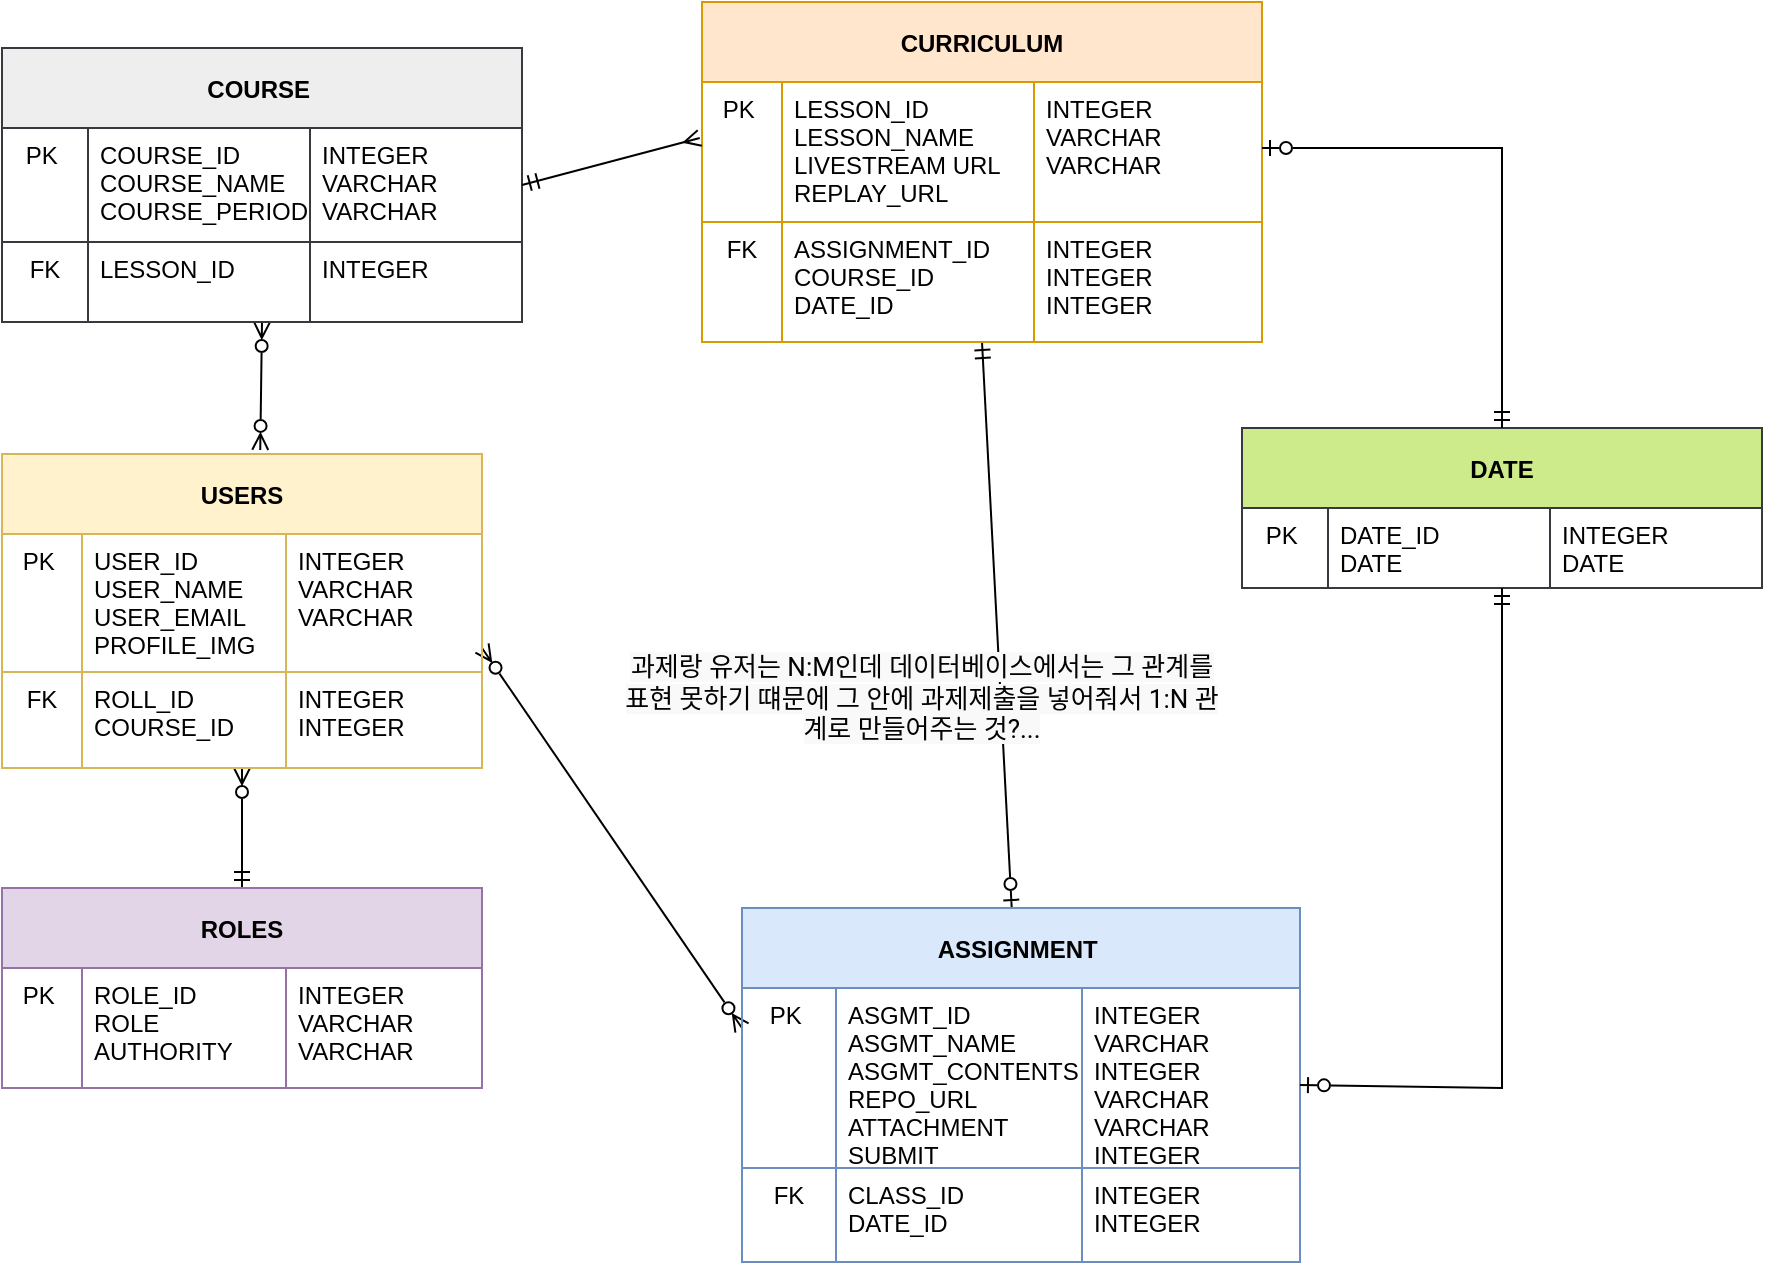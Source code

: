 <mxfile version="20.2.6" type="device"><diagram id="R2lEEEUBdFMjLlhIrx00" name="Page-1"><mxGraphModel dx="1764" dy="995" grid="1" gridSize="10" guides="1" tooltips="1" connect="1" arrows="1" fold="1" page="1" pageScale="1" pageWidth="1100" pageHeight="850" math="0" shadow="0" extFonts="Permanent Marker^https://fonts.googleapis.com/css?family=Permanent+Marker"><root><mxCell id="0"/><mxCell id="1" parent="0"/><mxCell id="WN3hn1zlduRSiTncXsH_-110" value="" style="rounded=0;orthogonalLoop=1;jettySize=auto;html=1;endArrow=ERzeroToMany;endFill=0;startArrow=ERmandOne;startFill=0;exitX=0.5;exitY=0;exitDx=0;exitDy=0;entryX=0.5;entryY=1;entryDx=0;entryDy=0;" parent="1" source="WN3hn1zlduRSiTncXsH_-90" target="WN3hn1zlduRSiTncXsH_-51" edge="1"><mxGeometry relative="1" as="geometry"><mxPoint x="-861" y="833" as="sourcePoint"/><mxPoint x="-871" y="633" as="targetPoint"/></mxGeometry></mxCell><mxCell id="WN3hn1zlduRSiTncXsH_-132" value="" style="edgeStyle=none;rounded=0;orthogonalLoop=1;jettySize=auto;html=1;startArrow=ERzeroToMany;startFill=0;endArrow=ERzeroToMany;endFill=0;entryX=0.5;entryY=1;entryDx=0;entryDy=0;exitX=0.538;exitY=-0.013;exitDx=0;exitDy=0;exitPerimeter=0;" parent="1" source="WN3hn1zlduRSiTncXsH_-51" target="WN3hn1zlduRSiTncXsH_-135" edge="1"><mxGeometry relative="1" as="geometry"><mxPoint x="-850" y="523" as="sourcePoint"/><mxPoint x="-740" y="453" as="targetPoint"/><Array as="points"/></mxGeometry></mxCell><mxCell id="WN3hn1zlduRSiTncXsH_-146" style="edgeStyle=none;rounded=0;orthogonalLoop=1;jettySize=auto;html=1;startArrow=ERzeroToMany;startFill=0;endArrow=ERzeroToMany;endFill=0;" parent="1" edge="1"><mxGeometry relative="1" as="geometry"><mxPoint x="-740" y="413" as="sourcePoint"/><mxPoint x="-610" y="603" as="targetPoint"/></mxGeometry></mxCell><mxCell id="WN3hn1zlduRSiTncXsH_-51" value="USERS" style="shape=table;childLayout=tableLayout;startSize=40;collapsible=0;recursiveResize=0;expand=0;fontStyle=1;spacingLeft=0;fillColor=#fff2cc;strokeColor=#d6b656;" parent="1" vertex="1"><mxGeometry x="-980" y="316" width="240" height="157" as="geometry"/></mxCell><mxCell id="WN3hn1zlduRSiTncXsH_-52" value="" style="shape=tableRow;horizontal=0;swimlaneHead=0;swimlaneBody=0;top=0;left=0;bottom=0;right=0;dropTarget=0;fontStyle=0;fillColor=none;points=[[0,0.5],[1,0.5]];portConstraint=eastwest;startSize=0;collapsible=0;recursiveResize=0;expand=0;" parent="WN3hn1zlduRSiTncXsH_-51" vertex="1"><mxGeometry y="40" width="240" height="69" as="geometry"/></mxCell><mxCell id="WN3hn1zlduRSiTncXsH_-88" value="PK " style="swimlane;swimlaneHead=0;swimlaneBody=0;fontStyle=0;connectable=0;fillColor=none;startSize=0;collapsible=0;recursiveResize=0;expand=0;verticalAlign=top;align=center;" parent="WN3hn1zlduRSiTncXsH_-52" vertex="1"><mxGeometry width="40" height="69" as="geometry"><mxRectangle width="40" height="69" as="alternateBounds"/></mxGeometry></mxCell><mxCell id="WN3hn1zlduRSiTncXsH_-53" value="USER_ID&#10;USER_NAME&#10;USER_EMAIL&#10;PROFILE_IMG" style="swimlane;swimlaneHead=0;swimlaneBody=0;fontStyle=0;connectable=0;fillColor=none;startSize=0;collapsible=0;recursiveResize=0;expand=0;spacingLeft=4;verticalAlign=top;align=left;" parent="WN3hn1zlduRSiTncXsH_-52" vertex="1"><mxGeometry x="40" width="102" height="69" as="geometry"><mxRectangle width="102" height="69" as="alternateBounds"/></mxGeometry></mxCell><mxCell id="WN3hn1zlduRSiTncXsH_-54" value="INTEGER&#10;VARCHAR&#10;VARCHAR" style="swimlane;swimlaneHead=0;swimlaneBody=0;fontStyle=0;connectable=0;fillColor=none;startSize=0;collapsible=0;recursiveResize=0;expand=0;align=left;verticalAlign=top;spacingLeft=4;" parent="WN3hn1zlduRSiTncXsH_-52" vertex="1"><mxGeometry x="142" width="98" height="69" as="geometry"><mxRectangle width="98" height="69" as="alternateBounds"/></mxGeometry></mxCell><mxCell id="WN3hn1zlduRSiTncXsH_-55" value="" style="shape=tableRow;horizontal=0;swimlaneHead=0;swimlaneBody=0;top=0;left=0;bottom=0;right=0;dropTarget=0;fontStyle=0;fillColor=none;points=[[0,0.5],[1,0.5]];portConstraint=eastwest;startSize=0;collapsible=0;recursiveResize=0;expand=0;" parent="WN3hn1zlduRSiTncXsH_-51" vertex="1"><mxGeometry y="109" width="240" height="48" as="geometry"/></mxCell><mxCell id="WN3hn1zlduRSiTncXsH_-89" value="FK" style="swimlane;swimlaneHead=0;swimlaneBody=0;fontStyle=0;connectable=0;fillColor=none;startSize=0;collapsible=0;recursiveResize=0;expand=0;align=center;verticalAlign=top;" parent="WN3hn1zlduRSiTncXsH_-55" vertex="1"><mxGeometry width="40" height="48" as="geometry"><mxRectangle width="40" height="48" as="alternateBounds"/></mxGeometry></mxCell><mxCell id="WN3hn1zlduRSiTncXsH_-56" value="ROLL_ID&#10;COURSE_ID" style="swimlane;swimlaneHead=0;swimlaneBody=0;fontStyle=0;connectable=0;fillColor=none;startSize=0;collapsible=0;recursiveResize=0;expand=0;align=left;verticalAlign=top;spacingLeft=4;" parent="WN3hn1zlduRSiTncXsH_-55" vertex="1"><mxGeometry x="40" width="102" height="48" as="geometry"><mxRectangle width="102" height="48" as="alternateBounds"/></mxGeometry></mxCell><mxCell id="WN3hn1zlduRSiTncXsH_-57" value="INTEGER&#10;INTEGER&#10;" style="swimlane;swimlaneHead=0;swimlaneBody=0;fontStyle=0;connectable=0;fillColor=none;startSize=0;collapsible=0;recursiveResize=0;expand=0;align=left;horizontal=1;verticalAlign=top;spacingLeft=4;" parent="WN3hn1zlduRSiTncXsH_-55" vertex="1"><mxGeometry x="142" width="98" height="48" as="geometry"><mxRectangle width="98" height="48" as="alternateBounds"/></mxGeometry></mxCell><mxCell id="WN3hn1zlduRSiTncXsH_-90" value="ROLES" style="shape=table;childLayout=tableLayout;startSize=40;collapsible=0;recursiveResize=0;expand=0;fontStyle=1;spacingLeft=0;fillColor=#e1d5e7;strokeColor=#9673a6;" parent="1" vertex="1"><mxGeometry x="-980" y="533" width="240" height="100" as="geometry"/></mxCell><mxCell id="WN3hn1zlduRSiTncXsH_-91" value="" style="shape=tableRow;horizontal=0;swimlaneHead=0;swimlaneBody=0;top=0;left=0;bottom=0;right=0;dropTarget=0;fontStyle=0;fillColor=none;points=[[0,0.5],[1,0.5]];portConstraint=eastwest;startSize=0;collapsible=0;recursiveResize=0;expand=0;" parent="WN3hn1zlduRSiTncXsH_-90" vertex="1"><mxGeometry y="40" width="240" height="60" as="geometry"/></mxCell><mxCell id="WN3hn1zlduRSiTncXsH_-92" value="PK " style="swimlane;swimlaneHead=0;swimlaneBody=0;fontStyle=0;connectable=0;fillColor=none;startSize=0;collapsible=0;recursiveResize=0;expand=0;verticalAlign=top;align=center;" parent="WN3hn1zlduRSiTncXsH_-91" vertex="1"><mxGeometry width="40" height="60" as="geometry"><mxRectangle width="40" height="60" as="alternateBounds"/></mxGeometry></mxCell><mxCell id="WN3hn1zlduRSiTncXsH_-93" value="ROLE_ID&#10;ROLE&#10;AUTHORITY" style="swimlane;swimlaneHead=0;swimlaneBody=0;fontStyle=0;connectable=0;fillColor=none;startSize=0;collapsible=0;recursiveResize=0;expand=0;spacingLeft=4;verticalAlign=top;align=left;" parent="WN3hn1zlduRSiTncXsH_-91" vertex="1"><mxGeometry x="40" width="102" height="60" as="geometry"><mxRectangle width="102" height="60" as="alternateBounds"/></mxGeometry></mxCell><mxCell id="WN3hn1zlduRSiTncXsH_-94" value="INTEGER&#10;VARCHAR&#10;VARCHAR" style="swimlane;swimlaneHead=0;swimlaneBody=0;fontStyle=0;connectable=0;fillColor=none;startSize=0;collapsible=0;recursiveResize=0;expand=0;align=left;verticalAlign=top;spacingLeft=4;" parent="WN3hn1zlduRSiTncXsH_-91" vertex="1"><mxGeometry x="142" width="98" height="60" as="geometry"><mxRectangle width="98" height="60" as="alternateBounds"/></mxGeometry></mxCell><mxCell id="WN3hn1zlduRSiTncXsH_-134" value="" style="edgeStyle=none;rounded=0;orthogonalLoop=1;jettySize=auto;html=1;startArrow=ERmandOne;startFill=0;endArrow=ERzeroToOne;endFill=0;exitX=0.5;exitY=1;exitDx=0;exitDy=0;" parent="1" source="WN3hn1zlduRSiTncXsH_-113" target="WN3hn1zlduRSiTncXsH_-122" edge="1"><mxGeometry relative="1" as="geometry"><mxPoint x="-460" y="233" as="sourcePoint"/><mxPoint x="-400" y="859" as="targetPoint"/></mxGeometry></mxCell><mxCell id="WN3hn1zlduRSiTncXsH_-113" value="CURRICULUM" style="shape=table;childLayout=tableLayout;startSize=40;collapsible=0;recursiveResize=0;expand=0;fontStyle=1;spacingLeft=0;fillColor=#ffe6cc;strokeColor=#d79b00;" parent="1" vertex="1"><mxGeometry x="-630" y="90" width="280" height="170" as="geometry"/></mxCell><mxCell id="WN3hn1zlduRSiTncXsH_-114" value="" style="shape=tableRow;horizontal=0;swimlaneHead=0;swimlaneBody=0;top=0;left=0;bottom=0;right=0;dropTarget=0;fontStyle=0;fillColor=none;points=[[0,0.5],[1,0.5]];portConstraint=eastwest;startSize=0;collapsible=0;recursiveResize=0;expand=0;" parent="WN3hn1zlduRSiTncXsH_-113" vertex="1"><mxGeometry y="40" width="280" height="70" as="geometry"/></mxCell><mxCell id="WN3hn1zlduRSiTncXsH_-115" value="PK " style="swimlane;swimlaneHead=0;swimlaneBody=0;fontStyle=0;connectable=0;fillColor=none;startSize=0;collapsible=0;recursiveResize=0;expand=0;verticalAlign=top;align=center;" parent="WN3hn1zlduRSiTncXsH_-114" vertex="1"><mxGeometry width="40" height="70" as="geometry"><mxRectangle width="40" height="70" as="alternateBounds"/></mxGeometry></mxCell><mxCell id="WN3hn1zlduRSiTncXsH_-116" value="LESSON_ID&#10;LESSON_NAME&#10;LIVESTREAM URL&#10;REPLAY_URL" style="swimlane;swimlaneHead=0;swimlaneBody=0;fontStyle=0;connectable=0;fillColor=none;startSize=0;collapsible=0;recursiveResize=0;expand=0;spacingLeft=4;verticalAlign=top;align=left;" parent="WN3hn1zlduRSiTncXsH_-114" vertex="1"><mxGeometry x="40" width="126" height="70" as="geometry"><mxRectangle width="126" height="70" as="alternateBounds"/></mxGeometry></mxCell><mxCell id="WN3hn1zlduRSiTncXsH_-117" value="INTEGER&#10;VARCHAR&#10;VARCHAR&#10;" style="swimlane;swimlaneHead=0;swimlaneBody=0;fontStyle=0;connectable=0;fillColor=none;startSize=0;collapsible=0;recursiveResize=0;expand=0;align=left;verticalAlign=top;spacingLeft=4;" parent="WN3hn1zlduRSiTncXsH_-114" vertex="1"><mxGeometry x="166" width="114" height="70" as="geometry"><mxRectangle width="114" height="70" as="alternateBounds"/></mxGeometry></mxCell><mxCell id="WN3hn1zlduRSiTncXsH_-118" value="" style="shape=tableRow;horizontal=0;swimlaneHead=0;swimlaneBody=0;top=0;left=0;bottom=0;right=0;dropTarget=0;fontStyle=0;fillColor=none;points=[[0,0.5],[1,0.5]];portConstraint=eastwest;startSize=0;collapsible=0;recursiveResize=0;expand=0;" parent="WN3hn1zlduRSiTncXsH_-113" vertex="1"><mxGeometry y="110" width="280" height="60" as="geometry"/></mxCell><mxCell id="WN3hn1zlduRSiTncXsH_-119" value="FK" style="swimlane;swimlaneHead=0;swimlaneBody=0;fontStyle=0;connectable=0;fillColor=none;startSize=0;collapsible=0;recursiveResize=0;expand=0;align=center;verticalAlign=top;" parent="WN3hn1zlduRSiTncXsH_-118" vertex="1"><mxGeometry width="40" height="60" as="geometry"><mxRectangle width="40" height="60" as="alternateBounds"/></mxGeometry></mxCell><mxCell id="WN3hn1zlduRSiTncXsH_-120" value="ASSIGNMENT_ID &#10;COURSE_ID   &#10;DATE_ID    " style="swimlane;swimlaneHead=0;swimlaneBody=0;fontStyle=0;connectable=0;fillColor=none;startSize=0;collapsible=0;recursiveResize=0;expand=0;align=left;verticalAlign=top;spacingLeft=4;" parent="WN3hn1zlduRSiTncXsH_-118" vertex="1"><mxGeometry x="40" width="126" height="60" as="geometry"><mxRectangle width="126" height="60" as="alternateBounds"/></mxGeometry></mxCell><mxCell id="WN3hn1zlduRSiTncXsH_-121" value="INTEGER&#10;INTEGER&#10;INTEGER" style="swimlane;swimlaneHead=0;swimlaneBody=0;fontStyle=0;connectable=0;fillColor=none;startSize=0;collapsible=0;recursiveResize=0;expand=0;align=left;horizontal=1;verticalAlign=top;spacingLeft=4;" parent="WN3hn1zlduRSiTncXsH_-118" vertex="1"><mxGeometry x="166" width="114" height="60" as="geometry"><mxRectangle width="114" height="60" as="alternateBounds"/></mxGeometry></mxCell><mxCell id="WN3hn1zlduRSiTncXsH_-135" value="COURSE " style="shape=table;childLayout=tableLayout;startSize=40;collapsible=0;recursiveResize=0;expand=0;fontStyle=1;spacingLeft=0;fillColor=#eeeeee;strokeColor=#36393d;" parent="1" vertex="1"><mxGeometry x="-980" y="113" width="260" height="137" as="geometry"/></mxCell><mxCell id="WN3hn1zlduRSiTncXsH_-136" value="" style="shape=tableRow;horizontal=0;swimlaneHead=0;swimlaneBody=0;top=0;left=0;bottom=0;right=0;dropTarget=0;fontStyle=0;fillColor=none;points=[[0,0.5],[1,0.5]];portConstraint=eastwest;startSize=0;collapsible=0;recursiveResize=0;expand=0;" parent="WN3hn1zlduRSiTncXsH_-135" vertex="1"><mxGeometry y="40" width="260" height="57" as="geometry"/></mxCell><mxCell id="WN3hn1zlduRSiTncXsH_-137" value="PK " style="swimlane;swimlaneHead=0;swimlaneBody=0;fontStyle=0;connectable=0;fillColor=none;startSize=0;collapsible=0;recursiveResize=0;expand=0;verticalAlign=top;align=center;" parent="WN3hn1zlduRSiTncXsH_-136" vertex="1"><mxGeometry width="43" height="57" as="geometry"><mxRectangle width="43" height="57" as="alternateBounds"/></mxGeometry></mxCell><mxCell id="WN3hn1zlduRSiTncXsH_-138" value="COURSE_ID&#10;COURSE_NAME&#10;COURSE_PERIOD&#10;" style="swimlane;swimlaneHead=0;swimlaneBody=0;fontStyle=0;connectable=0;fillColor=none;startSize=0;collapsible=0;recursiveResize=0;expand=0;spacingLeft=4;verticalAlign=top;align=left;" parent="WN3hn1zlduRSiTncXsH_-136" vertex="1"><mxGeometry x="43" width="111" height="57" as="geometry"><mxRectangle width="111" height="57" as="alternateBounds"/></mxGeometry></mxCell><mxCell id="WN3hn1zlduRSiTncXsH_-139" value="INTEGER&#10;VARCHAR&#10;VARCHAR" style="swimlane;swimlaneHead=0;swimlaneBody=0;fontStyle=0;connectable=0;fillColor=none;startSize=0;collapsible=0;recursiveResize=0;expand=0;align=left;verticalAlign=top;spacingLeft=4;" parent="WN3hn1zlduRSiTncXsH_-136" vertex="1"><mxGeometry x="154" width="106" height="57" as="geometry"><mxRectangle width="106" height="57" as="alternateBounds"/></mxGeometry></mxCell><mxCell id="WN3hn1zlduRSiTncXsH_-140" value="" style="shape=tableRow;horizontal=0;swimlaneHead=0;swimlaneBody=0;top=0;left=0;bottom=0;right=0;dropTarget=0;fontStyle=0;fillColor=none;points=[[0,0.5],[1,0.5]];portConstraint=eastwest;startSize=0;collapsible=0;recursiveResize=0;expand=0;" parent="WN3hn1zlduRSiTncXsH_-135" vertex="1"><mxGeometry y="97" width="260" height="40" as="geometry"/></mxCell><mxCell id="WN3hn1zlduRSiTncXsH_-141" value="FK" style="swimlane;swimlaneHead=0;swimlaneBody=0;fontStyle=0;connectable=0;fillColor=none;startSize=0;collapsible=0;recursiveResize=0;expand=0;align=center;verticalAlign=top;" parent="WN3hn1zlduRSiTncXsH_-140" vertex="1"><mxGeometry width="43" height="40" as="geometry"><mxRectangle width="43" height="40" as="alternateBounds"/></mxGeometry></mxCell><mxCell id="WN3hn1zlduRSiTncXsH_-142" value="LESSON_ID" style="swimlane;swimlaneHead=0;swimlaneBody=0;fontStyle=0;connectable=0;fillColor=none;startSize=0;collapsible=0;recursiveResize=0;expand=0;align=left;verticalAlign=top;spacingLeft=4;" parent="WN3hn1zlduRSiTncXsH_-140" vertex="1"><mxGeometry x="43" width="111" height="40" as="geometry"><mxRectangle width="111" height="40" as="alternateBounds"/></mxGeometry></mxCell><mxCell id="WN3hn1zlduRSiTncXsH_-143" value="INTEGER&#10;" style="swimlane;swimlaneHead=0;swimlaneBody=0;fontStyle=0;connectable=0;fillColor=none;startSize=0;collapsible=0;recursiveResize=0;expand=0;align=left;horizontal=1;verticalAlign=top;spacingLeft=4;" parent="WN3hn1zlduRSiTncXsH_-140" vertex="1"><mxGeometry x="154" width="106" height="40" as="geometry"><mxRectangle width="106" height="40" as="alternateBounds"/></mxGeometry></mxCell><mxCell id="WN3hn1zlduRSiTncXsH_-145" value="" style="edgeStyle=none;rounded=0;orthogonalLoop=1;jettySize=auto;html=1;startArrow=ERmandOne;startFill=0;endArrow=ERmany;endFill=0;entryX=-0.004;entryY=0.4;entryDx=0;entryDy=0;exitX=1;exitY=0.5;exitDx=0;exitDy=0;entryPerimeter=0;" parent="1" source="WN3hn1zlduRSiTncXsH_-135" target="WN3hn1zlduRSiTncXsH_-114" edge="1"><mxGeometry relative="1" as="geometry"><mxPoint x="-490" y="483" as="sourcePoint"/><mxPoint x="-400.5" y="753" as="targetPoint"/></mxGeometry></mxCell><mxCell id="WN3hn1zlduRSiTncXsH_-147" value="DATE" style="shape=table;childLayout=tableLayout;startSize=40;collapsible=0;recursiveResize=0;expand=0;fontStyle=1;spacingLeft=0;fillColor=#cdeb8b;strokeColor=#36393d;" parent="1" vertex="1"><mxGeometry x="-360" y="303" width="260" height="80" as="geometry"/></mxCell><mxCell id="WN3hn1zlduRSiTncXsH_-148" value="" style="shape=tableRow;horizontal=0;swimlaneHead=0;swimlaneBody=0;top=0;left=0;bottom=0;right=0;dropTarget=0;fontStyle=0;fillColor=none;points=[[0,0.5],[1,0.5]];portConstraint=eastwest;startSize=0;collapsible=0;recursiveResize=0;expand=0;" parent="WN3hn1zlduRSiTncXsH_-147" vertex="1"><mxGeometry y="40" width="260" height="40" as="geometry"/></mxCell><mxCell id="WN3hn1zlduRSiTncXsH_-149" value="PK " style="swimlane;swimlaneHead=0;swimlaneBody=0;fontStyle=0;connectable=0;fillColor=none;startSize=0;collapsible=0;recursiveResize=0;expand=0;verticalAlign=top;align=center;" parent="WN3hn1zlduRSiTncXsH_-148" vertex="1"><mxGeometry width="43" height="40" as="geometry"><mxRectangle width="43" height="40" as="alternateBounds"/></mxGeometry></mxCell><mxCell id="WN3hn1zlduRSiTncXsH_-150" value="DATE_ID  &#10;DATE" style="swimlane;swimlaneHead=0;swimlaneBody=0;fontStyle=0;connectable=0;fillColor=none;startSize=0;collapsible=0;recursiveResize=0;expand=0;spacingLeft=4;verticalAlign=top;align=left;" parent="WN3hn1zlduRSiTncXsH_-148" vertex="1"><mxGeometry x="43" width="111" height="40" as="geometry"><mxRectangle width="111" height="40" as="alternateBounds"/></mxGeometry></mxCell><mxCell id="WN3hn1zlduRSiTncXsH_-151" value="INTEGER&#10;DATE" style="swimlane;swimlaneHead=0;swimlaneBody=0;fontStyle=0;connectable=0;fillColor=none;startSize=0;collapsible=0;recursiveResize=0;expand=0;align=left;verticalAlign=top;spacingLeft=4;" parent="WN3hn1zlduRSiTncXsH_-148" vertex="1"><mxGeometry x="154" width="106" height="40" as="geometry"><mxRectangle width="106" height="40" as="alternateBounds"/></mxGeometry></mxCell><mxCell id="WN3hn1zlduRSiTncXsH_-122" value="ASSIGNMENT " style="shape=table;childLayout=tableLayout;startSize=40;collapsible=0;recursiveResize=0;expand=0;fontStyle=1;spacingLeft=0;fillColor=#dae8fc;strokeColor=#6c8ebf;" parent="1" vertex="1"><mxGeometry x="-610" y="543" width="279" height="177" as="geometry"/></mxCell><mxCell id="WN3hn1zlduRSiTncXsH_-123" value="" style="shape=tableRow;horizontal=0;swimlaneHead=0;swimlaneBody=0;top=0;left=0;bottom=0;right=0;dropTarget=0;fontStyle=0;fillColor=none;points=[[0,0.5],[1,0.5]];portConstraint=eastwest;startSize=0;collapsible=0;recursiveResize=0;expand=0;" parent="WN3hn1zlduRSiTncXsH_-122" vertex="1"><mxGeometry y="40" width="279" height="90" as="geometry"/></mxCell><mxCell id="WN3hn1zlduRSiTncXsH_-124" value="PK " style="swimlane;swimlaneHead=0;swimlaneBody=0;fontStyle=0;connectable=0;fillColor=none;startSize=0;collapsible=0;recursiveResize=0;expand=0;verticalAlign=top;align=center;" parent="WN3hn1zlduRSiTncXsH_-123" vertex="1"><mxGeometry width="47" height="90" as="geometry"><mxRectangle width="47" height="90" as="alternateBounds"/></mxGeometry></mxCell><mxCell id="WN3hn1zlduRSiTncXsH_-125" value="ASGMT_ID    &#10;ASGMT_NAME&#10;ASGMT_CONTENTS&#10;REPO_URL&#10;ATTACHMENT&#10;SUBMIT" style="swimlane;swimlaneHead=0;swimlaneBody=0;fontStyle=0;connectable=0;fillColor=none;startSize=0;collapsible=0;recursiveResize=0;expand=0;spacingLeft=4;verticalAlign=top;align=left;" parent="WN3hn1zlduRSiTncXsH_-123" vertex="1"><mxGeometry x="47" width="123" height="90" as="geometry"><mxRectangle width="123" height="90" as="alternateBounds"/></mxGeometry></mxCell><mxCell id="WN3hn1zlduRSiTncXsH_-126" value="INTEGER&#10;VARCHAR&#10;INTEGER&#10;VARCHAR&#10;VARCHAR&#10;INTEGER" style="swimlane;swimlaneHead=0;swimlaneBody=0;fontStyle=0;connectable=0;fillColor=none;startSize=0;collapsible=0;recursiveResize=0;expand=0;align=left;verticalAlign=top;spacingLeft=4;" parent="WN3hn1zlduRSiTncXsH_-123" vertex="1"><mxGeometry x="170" width="109" height="90" as="geometry"><mxRectangle width="109" height="90" as="alternateBounds"/></mxGeometry></mxCell><mxCell id="WN3hn1zlduRSiTncXsH_-127" value="" style="shape=tableRow;horizontal=0;swimlaneHead=0;swimlaneBody=0;top=0;left=0;bottom=0;right=0;dropTarget=0;fontStyle=0;fillColor=none;points=[[0,0.5],[1,0.5]];portConstraint=eastwest;startSize=0;collapsible=0;recursiveResize=0;expand=0;" parent="WN3hn1zlduRSiTncXsH_-122" vertex="1"><mxGeometry y="130" width="279" height="47" as="geometry"/></mxCell><mxCell id="WN3hn1zlduRSiTncXsH_-128" value="FK" style="swimlane;swimlaneHead=0;swimlaneBody=0;fontStyle=0;connectable=0;fillColor=none;startSize=0;collapsible=0;recursiveResize=0;expand=0;align=center;verticalAlign=top;" parent="WN3hn1zlduRSiTncXsH_-127" vertex="1"><mxGeometry width="47" height="47" as="geometry"><mxRectangle width="47" height="47" as="alternateBounds"/></mxGeometry></mxCell><mxCell id="WN3hn1zlduRSiTncXsH_-129" value="CLASS_ID &#10;DATE_ID    " style="swimlane;swimlaneHead=0;swimlaneBody=0;fontStyle=0;connectable=0;fillColor=none;startSize=0;collapsible=0;recursiveResize=0;expand=0;align=left;verticalAlign=top;spacingLeft=4;" parent="WN3hn1zlduRSiTncXsH_-127" vertex="1"><mxGeometry x="47" width="123" height="47" as="geometry"><mxRectangle width="123" height="47" as="alternateBounds"/></mxGeometry></mxCell><mxCell id="WN3hn1zlduRSiTncXsH_-130" value="INTEGER&#10;INTEGER&#10;" style="swimlane;swimlaneHead=0;swimlaneBody=0;fontStyle=0;connectable=0;fillColor=none;startSize=0;collapsible=0;recursiveResize=0;expand=0;align=left;horizontal=1;verticalAlign=top;spacingLeft=4;" parent="WN3hn1zlduRSiTncXsH_-127" vertex="1"><mxGeometry x="170" width="109" height="47" as="geometry"><mxRectangle width="109" height="47" as="alternateBounds"/></mxGeometry></mxCell><mxCell id="WN3hn1zlduRSiTncXsH_-166" value="" style="edgeStyle=none;rounded=0;orthogonalLoop=1;jettySize=auto;html=1;exitX=0.5;exitY=1;exitDx=0;exitDy=0;startArrow=ERmandOne;startFill=0;endArrow=ERzeroToOne;endFill=0;entryX=1;entryY=0.5;entryDx=0;entryDy=0;" parent="1" source="WN3hn1zlduRSiTncXsH_-147" target="WN3hn1zlduRSiTncXsH_-122" edge="1"><mxGeometry relative="1" as="geometry"><mxPoint x="-510" y="923" as="sourcePoint"/><mxPoint x="-230" y="623" as="targetPoint"/><Array as="points"><mxPoint x="-230" y="633"/></Array></mxGeometry></mxCell><mxCell id="WN3hn1zlduRSiTncXsH_-168" value="" style="edgeStyle=none;rounded=0;orthogonalLoop=1;jettySize=auto;html=1;startArrow=ERzeroToOne;startFill=0;endArrow=ERmandOne;endFill=0;" parent="1" target="WN3hn1zlduRSiTncXsH_-147" edge="1"><mxGeometry relative="1" as="geometry"><mxPoint x="-350" y="163" as="sourcePoint"/><mxPoint x="-300" y="301.5" as="targetPoint"/><Array as="points"><mxPoint x="-230" y="163"/></Array></mxGeometry></mxCell><mxCell id="kYzZeIdF3dOSVli2nd_3-2" value="&lt;span style=&quot;color: rgb(3, 3, 3); font-family: Roboto, Arial, sans-serif; font-size: 13px; text-align: start; background-color: rgb(249, 249, 249);&quot;&gt;과제랑 유저는 N:M인데 데이터베이스에서는 그 관계를 표현 못하기 떄문에 그 안에 과제제출을 넣어줘서 1:N 관계로 만들어주는 것?...&lt;/span&gt;" style="text;html=1;strokeColor=none;fillColor=none;align=center;verticalAlign=middle;whiteSpace=wrap;rounded=0;" vertex="1" parent="1"><mxGeometry x="-670" y="420" width="300" height="35" as="geometry"/></mxCell></root></mxGraphModel></diagram></mxfile>